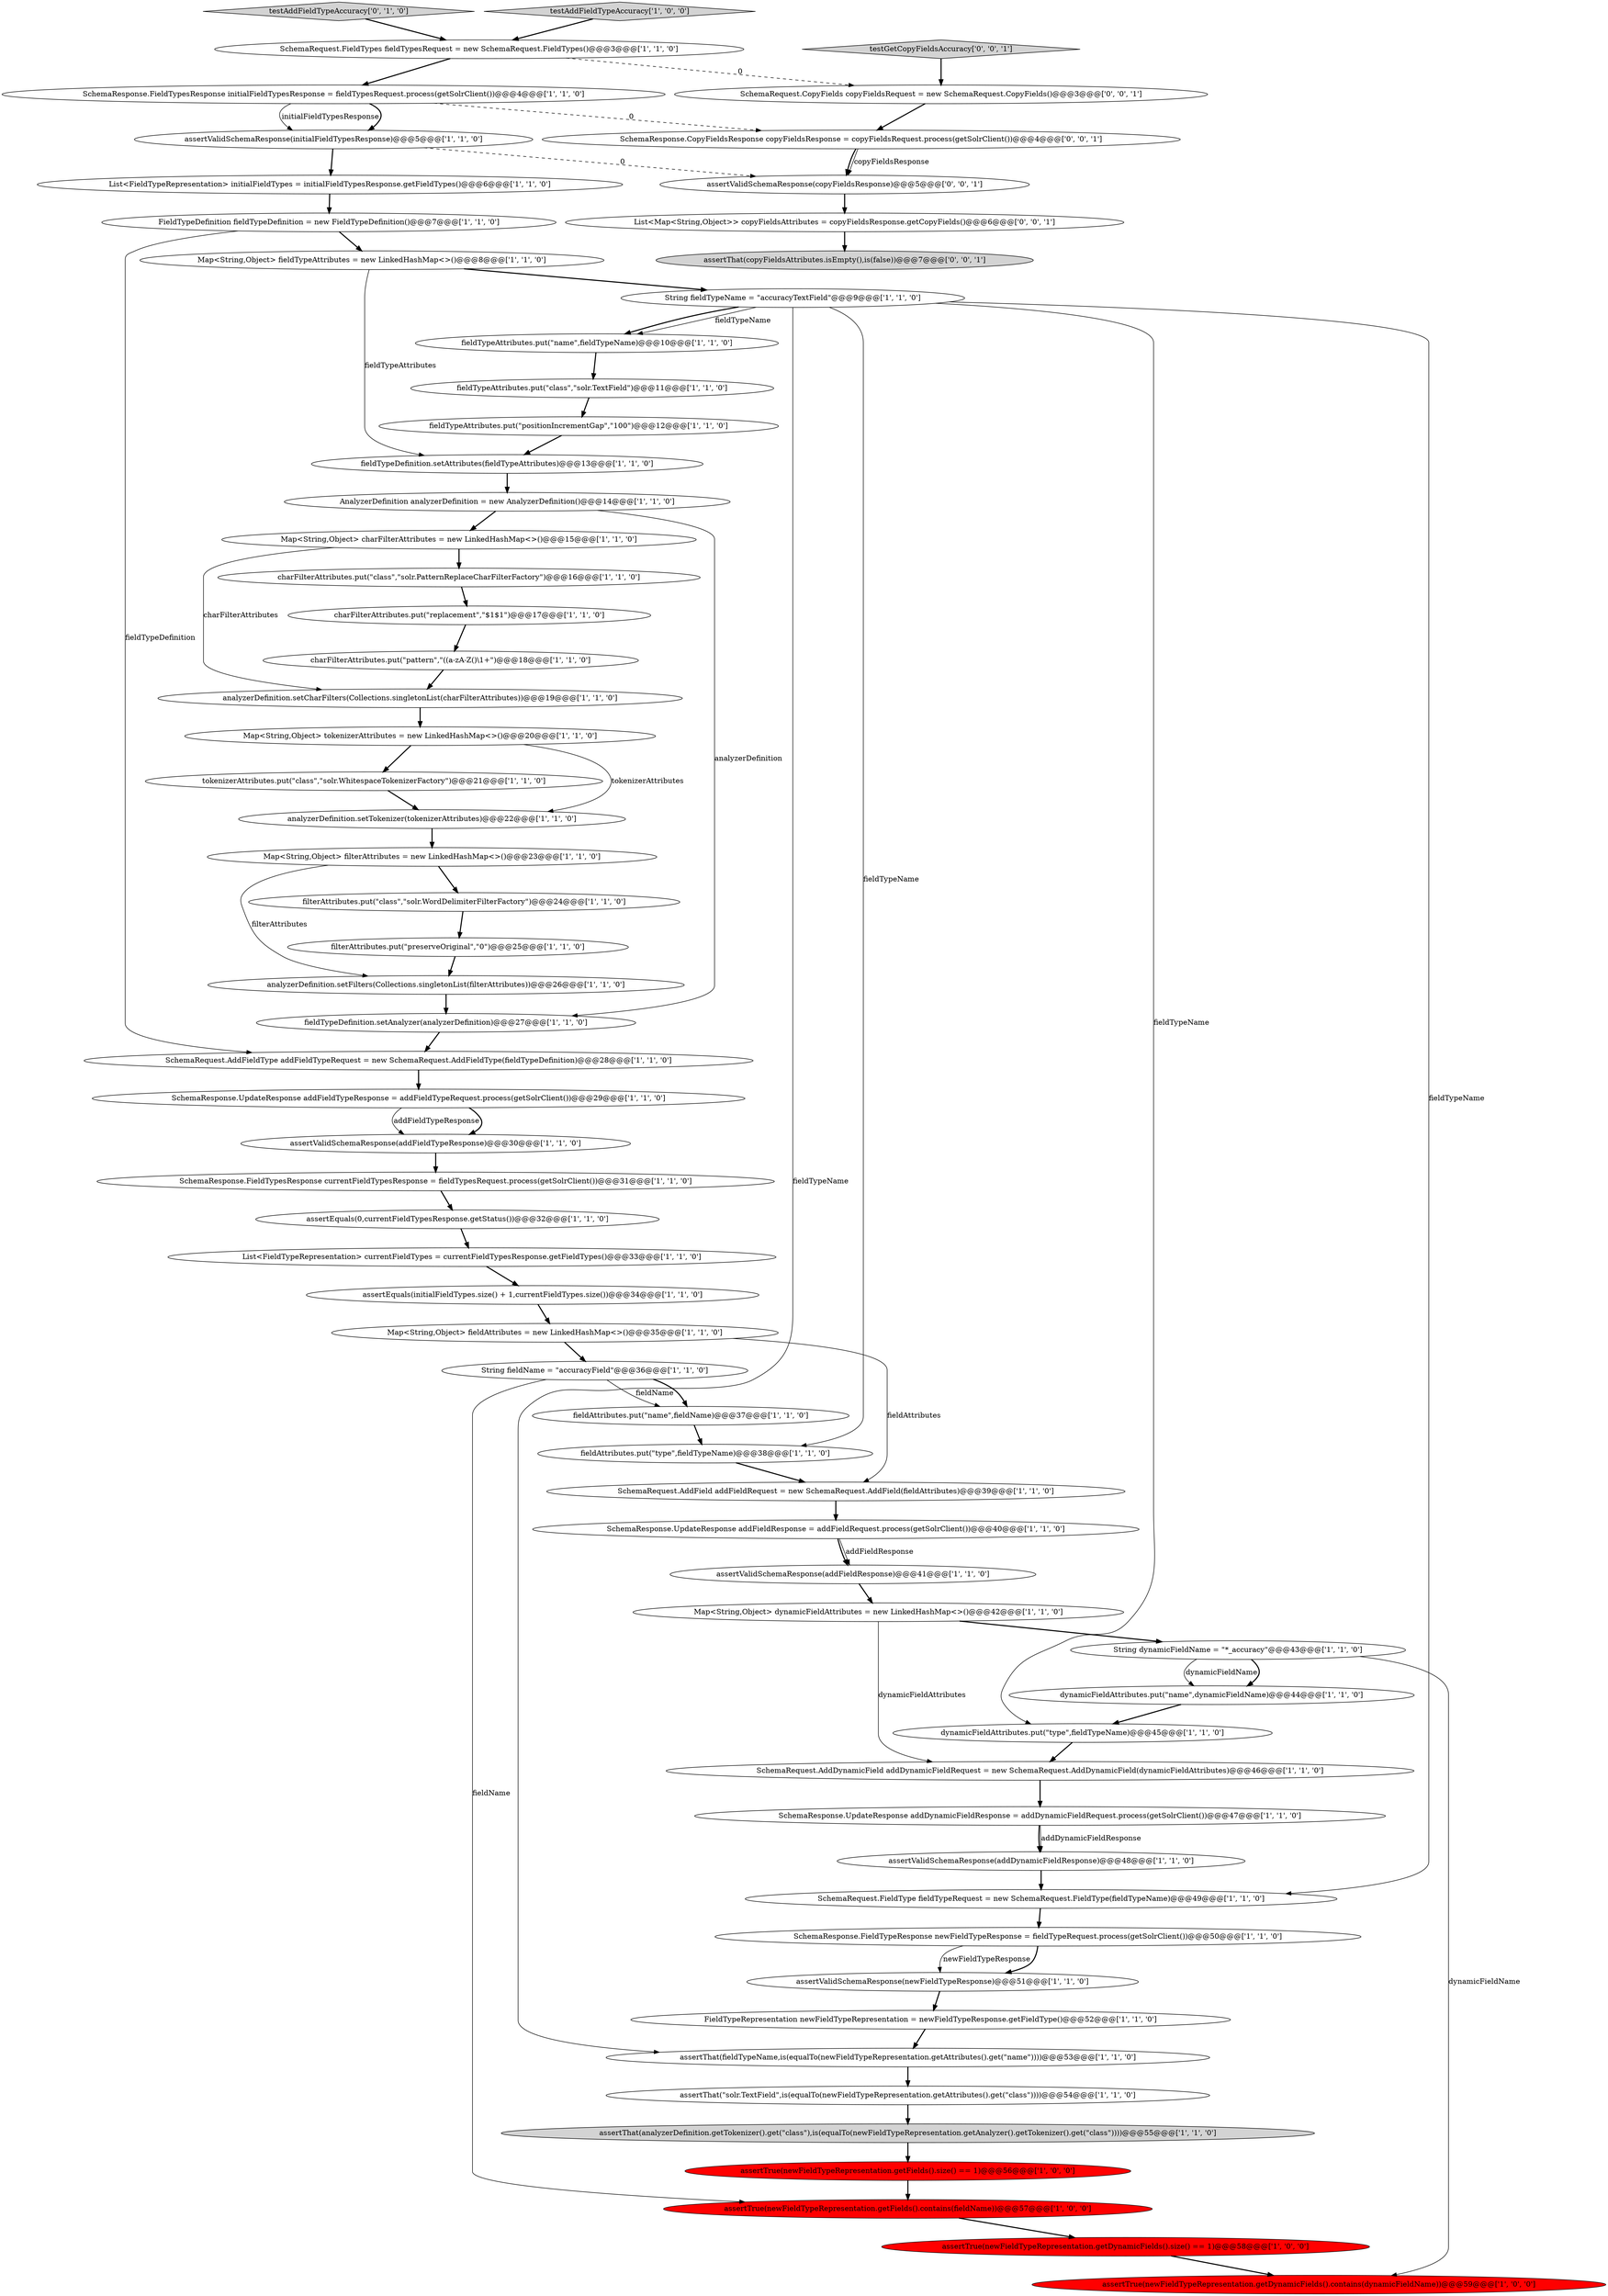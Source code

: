 digraph {
10 [style = filled, label = "assertTrue(newFieldTypeRepresentation.getFields().contains(fieldName))@@@57@@@['1', '0', '0']", fillcolor = red, shape = ellipse image = "AAA1AAABBB1BBB"];
41 [style = filled, label = "assertTrue(newFieldTypeRepresentation.getDynamicFields().size() == 1)@@@58@@@['1', '0', '0']", fillcolor = red, shape = ellipse image = "AAA1AAABBB1BBB"];
55 [style = filled, label = "SchemaRequest.AddDynamicField addDynamicFieldRequest = new SchemaRequest.AddDynamicField(dynamicFieldAttributes)@@@46@@@['1', '1', '0']", fillcolor = white, shape = ellipse image = "AAA0AAABBB1BBB"];
38 [style = filled, label = "assertValidSchemaResponse(newFieldTypeResponse)@@@51@@@['1', '1', '0']", fillcolor = white, shape = ellipse image = "AAA0AAABBB1BBB"];
53 [style = filled, label = "assertValidSchemaResponse(initialFieldTypesResponse)@@@5@@@['1', '1', '0']", fillcolor = white, shape = ellipse image = "AAA0AAABBB1BBB"];
9 [style = filled, label = "analyzerDefinition.setFilters(Collections.singletonList(filterAttributes))@@@26@@@['1', '1', '0']", fillcolor = white, shape = ellipse image = "AAA0AAABBB1BBB"];
54 [style = filled, label = "filterAttributes.put(\"class\",\"solr.WordDelimiterFilterFactory\")@@@24@@@['1', '1', '0']", fillcolor = white, shape = ellipse image = "AAA0AAABBB1BBB"];
1 [style = filled, label = "assertEquals(initialFieldTypes.size() + 1,currentFieldTypes.size())@@@34@@@['1', '1', '0']", fillcolor = white, shape = ellipse image = "AAA0AAABBB1BBB"];
15 [style = filled, label = "SchemaResponse.FieldTypesResponse initialFieldTypesResponse = fieldTypesRequest.process(getSolrClient())@@@4@@@['1', '1', '0']", fillcolor = white, shape = ellipse image = "AAA0AAABBB1BBB"];
21 [style = filled, label = "SchemaResponse.UpdateResponse addDynamicFieldResponse = addDynamicFieldRequest.process(getSolrClient())@@@47@@@['1', '1', '0']", fillcolor = white, shape = ellipse image = "AAA0AAABBB1BBB"];
39 [style = filled, label = "Map<String,Object> charFilterAttributes = new LinkedHashMap<>()@@@15@@@['1', '1', '0']", fillcolor = white, shape = ellipse image = "AAA0AAABBB1BBB"];
17 [style = filled, label = "String fieldName = \"accuracyField\"@@@36@@@['1', '1', '0']", fillcolor = white, shape = ellipse image = "AAA0AAABBB1BBB"];
64 [style = filled, label = "testGetCopyFieldsAccuracy['0', '0', '1']", fillcolor = lightgray, shape = diamond image = "AAA0AAABBB3BBB"];
28 [style = filled, label = "fieldTypeDefinition.setAttributes(fieldTypeAttributes)@@@13@@@['1', '1', '0']", fillcolor = white, shape = ellipse image = "AAA0AAABBB1BBB"];
4 [style = filled, label = "AnalyzerDefinition analyzerDefinition = new AnalyzerDefinition()@@@14@@@['1', '1', '0']", fillcolor = white, shape = ellipse image = "AAA0AAABBB1BBB"];
47 [style = filled, label = "assertThat(analyzerDefinition.getTokenizer().get(\"class\"),is(equalTo(newFieldTypeRepresentation.getAnalyzer().getTokenizer().get(\"class\"))))@@@55@@@['1', '1', '0']", fillcolor = lightgray, shape = ellipse image = "AAA0AAABBB1BBB"];
7 [style = filled, label = "charFilterAttributes.put(\"pattern\",\"((a-zA-Z()\\1+\")@@@18@@@['1', '1', '0']", fillcolor = white, shape = ellipse image = "AAA0AAABBB1BBB"];
58 [style = filled, label = "testAddFieldTypeAccuracy['0', '1', '0']", fillcolor = lightgray, shape = diamond image = "AAA0AAABBB2BBB"];
60 [style = filled, label = "SchemaRequest.CopyFields copyFieldsRequest = new SchemaRequest.CopyFields()@@@3@@@['0', '0', '1']", fillcolor = white, shape = ellipse image = "AAA0AAABBB3BBB"];
37 [style = filled, label = "SchemaRequest.FieldTypes fieldTypesRequest = new SchemaRequest.FieldTypes()@@@3@@@['1', '1', '0']", fillcolor = white, shape = ellipse image = "AAA0AAABBB1BBB"];
52 [style = filled, label = "fieldAttributes.put(\"name\",fieldName)@@@37@@@['1', '1', '0']", fillcolor = white, shape = ellipse image = "AAA0AAABBB1BBB"];
19 [style = filled, label = "charFilterAttributes.put(\"replacement\",\"$1$1\")@@@17@@@['1', '1', '0']", fillcolor = white, shape = ellipse image = "AAA0AAABBB1BBB"];
31 [style = filled, label = "charFilterAttributes.put(\"class\",\"solr.PatternReplaceCharFilterFactory\")@@@16@@@['1', '1', '0']", fillcolor = white, shape = ellipse image = "AAA0AAABBB1BBB"];
61 [style = filled, label = "assertValidSchemaResponse(copyFieldsResponse)@@@5@@@['0', '0', '1']", fillcolor = white, shape = ellipse image = "AAA0AAABBB3BBB"];
32 [style = filled, label = "Map<String,Object> filterAttributes = new LinkedHashMap<>()@@@23@@@['1', '1', '0']", fillcolor = white, shape = ellipse image = "AAA0AAABBB1BBB"];
44 [style = filled, label = "fieldAttributes.put(\"type\",fieldTypeName)@@@38@@@['1', '1', '0']", fillcolor = white, shape = ellipse image = "AAA0AAABBB1BBB"];
49 [style = filled, label = "SchemaResponse.UpdateResponse addFieldResponse = addFieldRequest.process(getSolrClient())@@@40@@@['1', '1', '0']", fillcolor = white, shape = ellipse image = "AAA0AAABBB1BBB"];
14 [style = filled, label = "assertTrue(newFieldTypeRepresentation.getFields().size() == 1)@@@56@@@['1', '0', '0']", fillcolor = red, shape = ellipse image = "AAA1AAABBB1BBB"];
6 [style = filled, label = "assertValidSchemaResponse(addFieldTypeResponse)@@@30@@@['1', '1', '0']", fillcolor = white, shape = ellipse image = "AAA0AAABBB1BBB"];
11 [style = filled, label = "String dynamicFieldName = \"*_accuracy\"@@@43@@@['1', '1', '0']", fillcolor = white, shape = ellipse image = "AAA0AAABBB1BBB"];
22 [style = filled, label = "Map<String,Object> dynamicFieldAttributes = new LinkedHashMap<>()@@@42@@@['1', '1', '0']", fillcolor = white, shape = ellipse image = "AAA0AAABBB1BBB"];
33 [style = filled, label = "Map<String,Object> fieldTypeAttributes = new LinkedHashMap<>()@@@8@@@['1', '1', '0']", fillcolor = white, shape = ellipse image = "AAA0AAABBB1BBB"];
48 [style = filled, label = "SchemaRequest.AddField addFieldRequest = new SchemaRequest.AddField(fieldAttributes)@@@39@@@['1', '1', '0']", fillcolor = white, shape = ellipse image = "AAA0AAABBB1BBB"];
20 [style = filled, label = "tokenizerAttributes.put(\"class\",\"solr.WhitespaceTokenizerFactory\")@@@21@@@['1', '1', '0']", fillcolor = white, shape = ellipse image = "AAA0AAABBB1BBB"];
40 [style = filled, label = "assertTrue(newFieldTypeRepresentation.getDynamicFields().contains(dynamicFieldName))@@@59@@@['1', '0', '0']", fillcolor = red, shape = ellipse image = "AAA1AAABBB1BBB"];
56 [style = filled, label = "SchemaResponse.FieldTypesResponse currentFieldTypesResponse = fieldTypesRequest.process(getSolrClient())@@@31@@@['1', '1', '0']", fillcolor = white, shape = ellipse image = "AAA0AAABBB1BBB"];
63 [style = filled, label = "assertThat(copyFieldsAttributes.isEmpty(),is(false))@@@7@@@['0', '0', '1']", fillcolor = lightgray, shape = ellipse image = "AAA0AAABBB3BBB"];
34 [style = filled, label = "Map<String,Object> tokenizerAttributes = new LinkedHashMap<>()@@@20@@@['1', '1', '0']", fillcolor = white, shape = ellipse image = "AAA0AAABBB1BBB"];
26 [style = filled, label = "SchemaRequest.AddFieldType addFieldTypeRequest = new SchemaRequest.AddFieldType(fieldTypeDefinition)@@@28@@@['1', '1', '0']", fillcolor = white, shape = ellipse image = "AAA0AAABBB1BBB"];
29 [style = filled, label = "assertEquals(0,currentFieldTypesResponse.getStatus())@@@32@@@['1', '1', '0']", fillcolor = white, shape = ellipse image = "AAA0AAABBB1BBB"];
59 [style = filled, label = "SchemaResponse.CopyFieldsResponse copyFieldsResponse = copyFieldsRequest.process(getSolrClient())@@@4@@@['0', '0', '1']", fillcolor = white, shape = ellipse image = "AAA0AAABBB3BBB"];
24 [style = filled, label = "assertValidSchemaResponse(addDynamicFieldResponse)@@@48@@@['1', '1', '0']", fillcolor = white, shape = ellipse image = "AAA0AAABBB1BBB"];
50 [style = filled, label = "List<FieldTypeRepresentation> currentFieldTypes = currentFieldTypesResponse.getFieldTypes()@@@33@@@['1', '1', '0']", fillcolor = white, shape = ellipse image = "AAA0AAABBB1BBB"];
18 [style = filled, label = "fieldTypeAttributes.put(\"class\",\"solr.TextField\")@@@11@@@['1', '1', '0']", fillcolor = white, shape = ellipse image = "AAA0AAABBB1BBB"];
3 [style = filled, label = "analyzerDefinition.setTokenizer(tokenizerAttributes)@@@22@@@['1', '1', '0']", fillcolor = white, shape = ellipse image = "AAA0AAABBB1BBB"];
5 [style = filled, label = "String fieldTypeName = \"accuracyTextField\"@@@9@@@['1', '1', '0']", fillcolor = white, shape = ellipse image = "AAA0AAABBB1BBB"];
51 [style = filled, label = "SchemaResponse.FieldTypeResponse newFieldTypeResponse = fieldTypeRequest.process(getSolrClient())@@@50@@@['1', '1', '0']", fillcolor = white, shape = ellipse image = "AAA0AAABBB1BBB"];
16 [style = filled, label = "FieldTypeRepresentation newFieldTypeRepresentation = newFieldTypeResponse.getFieldType()@@@52@@@['1', '1', '0']", fillcolor = white, shape = ellipse image = "AAA0AAABBB1BBB"];
12 [style = filled, label = "Map<String,Object> fieldAttributes = new LinkedHashMap<>()@@@35@@@['1', '1', '0']", fillcolor = white, shape = ellipse image = "AAA0AAABBB1BBB"];
30 [style = filled, label = "List<FieldTypeRepresentation> initialFieldTypes = initialFieldTypesResponse.getFieldTypes()@@@6@@@['1', '1', '0']", fillcolor = white, shape = ellipse image = "AAA0AAABBB1BBB"];
62 [style = filled, label = "List<Map<String,Object>> copyFieldsAttributes = copyFieldsResponse.getCopyFields()@@@6@@@['0', '0', '1']", fillcolor = white, shape = ellipse image = "AAA0AAABBB3BBB"];
13 [style = filled, label = "fieldTypeAttributes.put(\"positionIncrementGap\",\"100\")@@@12@@@['1', '1', '0']", fillcolor = white, shape = ellipse image = "AAA0AAABBB1BBB"];
2 [style = filled, label = "testAddFieldTypeAccuracy['1', '0', '0']", fillcolor = lightgray, shape = diamond image = "AAA0AAABBB1BBB"];
42 [style = filled, label = "assertThat(fieldTypeName,is(equalTo(newFieldTypeRepresentation.getAttributes().get(\"name\"))))@@@53@@@['1', '1', '0']", fillcolor = white, shape = ellipse image = "AAA0AAABBB1BBB"];
27 [style = filled, label = "FieldTypeDefinition fieldTypeDefinition = new FieldTypeDefinition()@@@7@@@['1', '1', '0']", fillcolor = white, shape = ellipse image = "AAA0AAABBB1BBB"];
43 [style = filled, label = "filterAttributes.put(\"preserveOriginal\",\"0\")@@@25@@@['1', '1', '0']", fillcolor = white, shape = ellipse image = "AAA0AAABBB1BBB"];
0 [style = filled, label = "dynamicFieldAttributes.put(\"name\",dynamicFieldName)@@@44@@@['1', '1', '0']", fillcolor = white, shape = ellipse image = "AAA0AAABBB1BBB"];
45 [style = filled, label = "dynamicFieldAttributes.put(\"type\",fieldTypeName)@@@45@@@['1', '1', '0']", fillcolor = white, shape = ellipse image = "AAA0AAABBB1BBB"];
36 [style = filled, label = "fieldTypeAttributes.put(\"name\",fieldTypeName)@@@10@@@['1', '1', '0']", fillcolor = white, shape = ellipse image = "AAA0AAABBB1BBB"];
25 [style = filled, label = "SchemaRequest.FieldType fieldTypeRequest = new SchemaRequest.FieldType(fieldTypeName)@@@49@@@['1', '1', '0']", fillcolor = white, shape = ellipse image = "AAA0AAABBB1BBB"];
35 [style = filled, label = "fieldTypeDefinition.setAnalyzer(analyzerDefinition)@@@27@@@['1', '1', '0']", fillcolor = white, shape = ellipse image = "AAA0AAABBB1BBB"];
23 [style = filled, label = "assertThat(\"solr.TextField\",is(equalTo(newFieldTypeRepresentation.getAttributes().get(\"class\"))))@@@54@@@['1', '1', '0']", fillcolor = white, shape = ellipse image = "AAA0AAABBB1BBB"];
57 [style = filled, label = "SchemaResponse.UpdateResponse addFieldTypeResponse = addFieldTypeRequest.process(getSolrClient())@@@29@@@['1', '1', '0']", fillcolor = white, shape = ellipse image = "AAA0AAABBB1BBB"];
46 [style = filled, label = "assertValidSchemaResponse(addFieldResponse)@@@41@@@['1', '1', '0']", fillcolor = white, shape = ellipse image = "AAA0AAABBB1BBB"];
8 [style = filled, label = "analyzerDefinition.setCharFilters(Collections.singletonList(charFilterAttributes))@@@19@@@['1', '1', '0']", fillcolor = white, shape = ellipse image = "AAA0AAABBB1BBB"];
56->29 [style = bold, label=""];
42->23 [style = bold, label=""];
52->44 [style = bold, label=""];
34->20 [style = bold, label=""];
27->26 [style = solid, label="fieldTypeDefinition"];
37->15 [style = bold, label=""];
21->24 [style = bold, label=""];
7->8 [style = bold, label=""];
10->41 [style = bold, label=""];
9->35 [style = bold, label=""];
59->61 [style = bold, label=""];
15->59 [style = dashed, label="0"];
39->31 [style = bold, label=""];
36->18 [style = bold, label=""];
26->57 [style = bold, label=""];
34->3 [style = solid, label="tokenizerAttributes"];
1->12 [style = bold, label=""];
57->6 [style = solid, label="addFieldTypeResponse"];
16->42 [style = bold, label=""];
11->0 [style = solid, label="dynamicFieldName"];
27->33 [style = bold, label=""];
5->36 [style = bold, label=""];
64->60 [style = bold, label=""];
4->35 [style = solid, label="analyzerDefinition"];
25->51 [style = bold, label=""];
8->34 [style = bold, label=""];
48->49 [style = bold, label=""];
30->27 [style = bold, label=""];
14->10 [style = bold, label=""];
53->30 [style = bold, label=""];
33->28 [style = solid, label="fieldTypeAttributes"];
17->52 [style = solid, label="fieldName"];
20->3 [style = bold, label=""];
15->53 [style = solid, label="initialFieldTypesResponse"];
5->25 [style = solid, label="fieldTypeName"];
5->42 [style = solid, label="fieldTypeName"];
49->46 [style = bold, label=""];
57->6 [style = bold, label=""];
22->55 [style = solid, label="dynamicFieldAttributes"];
22->11 [style = bold, label=""];
11->40 [style = solid, label="dynamicFieldName"];
17->52 [style = bold, label=""];
51->38 [style = solid, label="newFieldTypeResponse"];
45->55 [style = bold, label=""];
0->45 [style = bold, label=""];
54->43 [style = bold, label=""];
4->39 [style = bold, label=""];
5->36 [style = solid, label="fieldTypeName"];
12->17 [style = bold, label=""];
38->16 [style = bold, label=""];
58->37 [style = bold, label=""];
15->53 [style = bold, label=""];
33->5 [style = bold, label=""];
43->9 [style = bold, label=""];
12->48 [style = solid, label="fieldAttributes"];
6->56 [style = bold, label=""];
41->40 [style = bold, label=""];
29->50 [style = bold, label=""];
24->25 [style = bold, label=""];
49->46 [style = solid, label="addFieldResponse"];
23->47 [style = bold, label=""];
32->9 [style = solid, label="filterAttributes"];
35->26 [style = bold, label=""];
5->44 [style = solid, label="fieldTypeName"];
31->19 [style = bold, label=""];
61->62 [style = bold, label=""];
37->60 [style = dashed, label="0"];
46->22 [style = bold, label=""];
55->21 [style = bold, label=""];
5->45 [style = solid, label="fieldTypeName"];
62->63 [style = bold, label=""];
39->8 [style = solid, label="charFilterAttributes"];
53->61 [style = dashed, label="0"];
60->59 [style = bold, label=""];
17->10 [style = solid, label="fieldName"];
11->0 [style = bold, label=""];
51->38 [style = bold, label=""];
50->1 [style = bold, label=""];
44->48 [style = bold, label=""];
18->13 [style = bold, label=""];
32->54 [style = bold, label=""];
2->37 [style = bold, label=""];
59->61 [style = solid, label="copyFieldsResponse"];
3->32 [style = bold, label=""];
19->7 [style = bold, label=""];
47->14 [style = bold, label=""];
28->4 [style = bold, label=""];
13->28 [style = bold, label=""];
21->24 [style = solid, label="addDynamicFieldResponse"];
}
